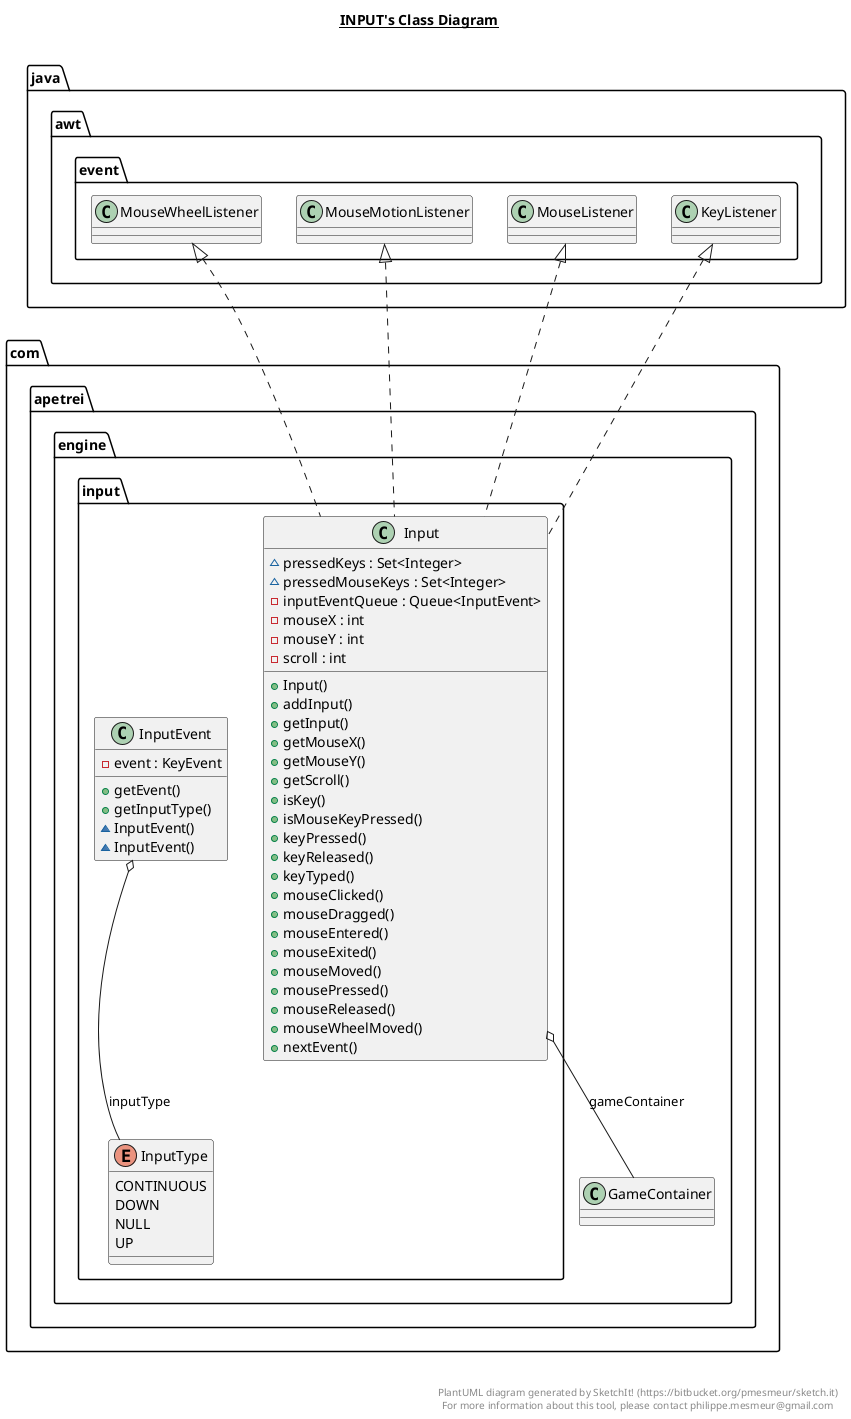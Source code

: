 @startuml

title __INPUT's Class Diagram__\n

  namespace com.apetrei.engine {
    namespace input {
      class com.apetrei.engine.input.Input {
          ~ pressedKeys : Set<Integer>
          ~ pressedMouseKeys : Set<Integer>
          - inputEventQueue : Queue<InputEvent>
          - mouseX : int
          - mouseY : int
          - scroll : int
          + Input()
          + addInput()
          + getInput()
          + getMouseX()
          + getMouseY()
          + getScroll()
          + isKey()
          + isMouseKeyPressed()
          + keyPressed()
          + keyReleased()
          + keyTyped()
          + mouseClicked()
          + mouseDragged()
          + mouseEntered()
          + mouseExited()
          + mouseMoved()
          + mousePressed()
          + mouseReleased()
          + mouseWheelMoved()
          + nextEvent()
      }
    }
  }
  

  namespace com.apetrei.engine {
    namespace input {
      class com.apetrei.engine.input.InputEvent {
          - event : KeyEvent
          + getEvent()
          + getInputType()
          ~ InputEvent()
          ~ InputEvent()
      }
    }
  }
  

  namespace com.apetrei.engine {
    namespace input {
      enum InputType {
        CONTINUOUS
        DOWN
        NULL
        UP
      }
    }
  }
  

  com.apetrei.engine.input.Input .up.|> java.awt.event.KeyListener
  com.apetrei.engine.input.Input .up.|> java.awt.event.MouseListener
  com.apetrei.engine.input.Input .up.|> java.awt.event.MouseMotionListener
  com.apetrei.engine.input.Input .up.|> java.awt.event.MouseWheelListener
  com.apetrei.engine.input.Input o-- com.apetrei.engine.GameContainer : gameContainer
  com.apetrei.engine.input.InputEvent o-- com.apetrei.engine.input.InputType : inputType


right footer


PlantUML diagram generated by SketchIt! (https://bitbucket.org/pmesmeur/sketch.it)
For more information about this tool, please contact philippe.mesmeur@gmail.com
endfooter

@enduml
